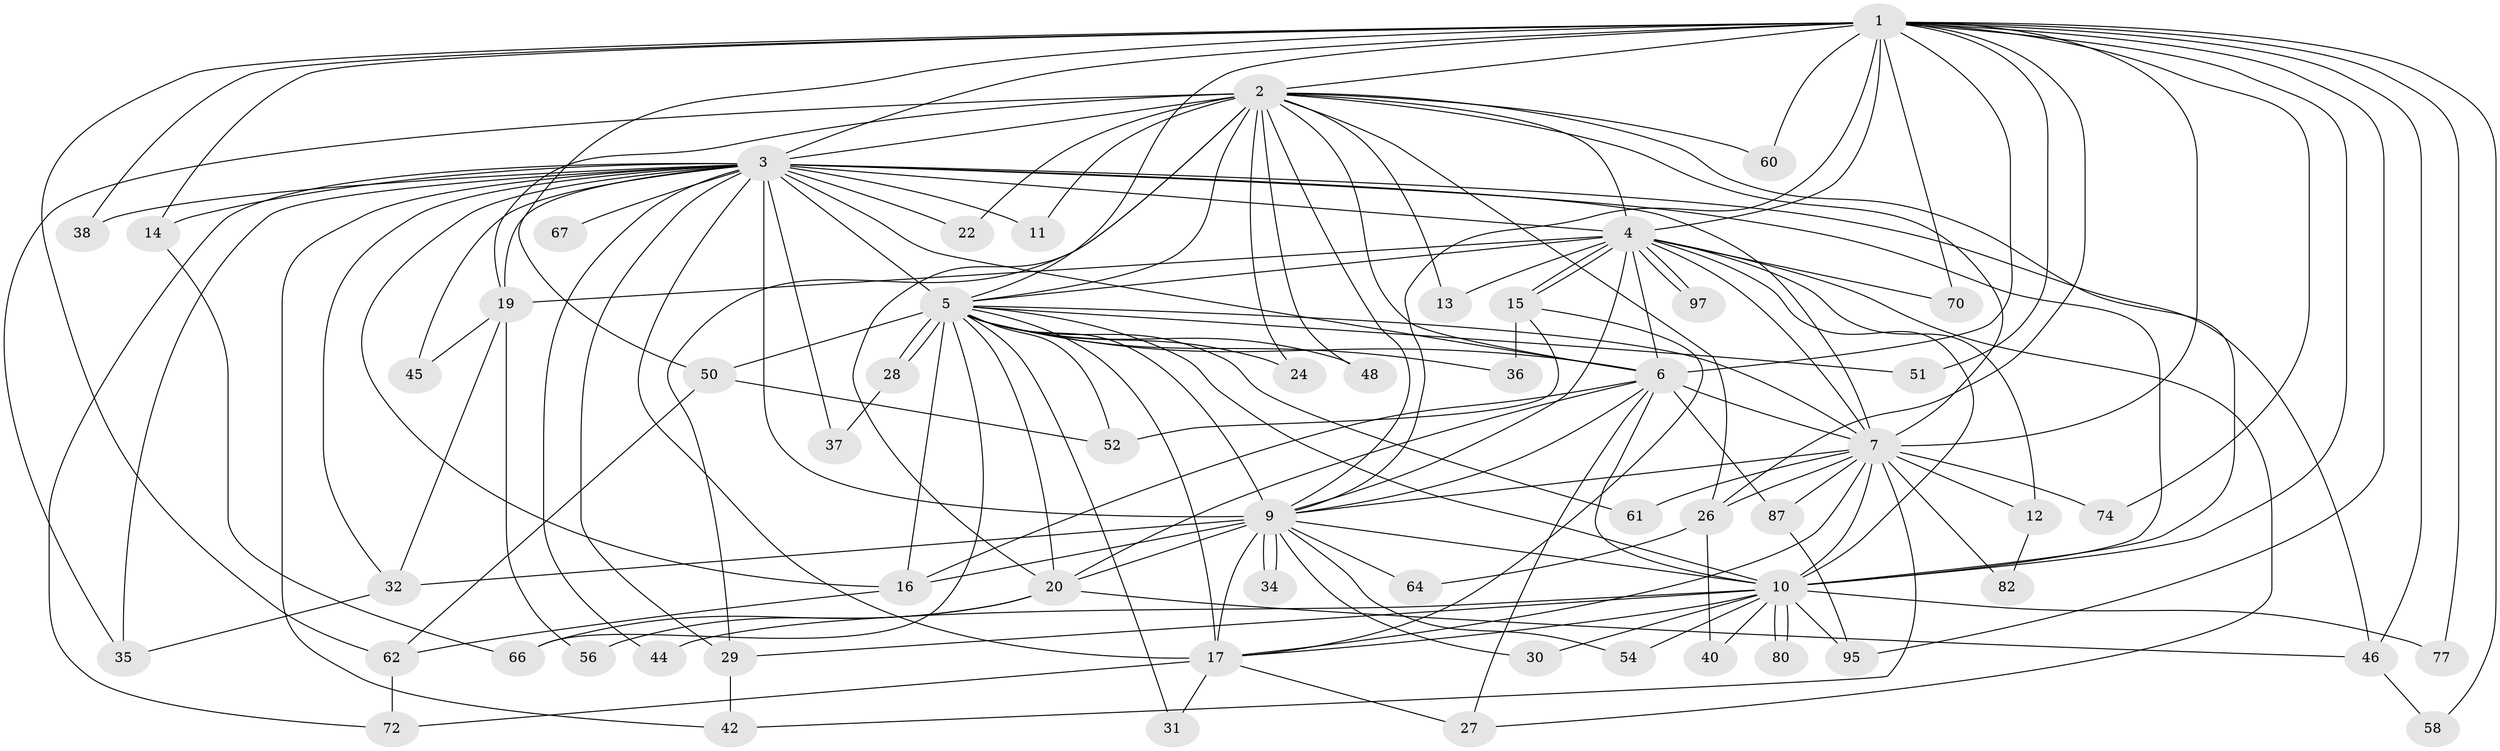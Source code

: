 // original degree distribution, {26: 0.010101010101010102, 20: 0.020202020202020204, 25: 0.010101010101010102, 19: 0.020202020202020204, 23: 0.010101010101010102, 15: 0.010101010101010102, 18: 0.010101010101010102, 21: 0.010101010101010102, 2: 0.5252525252525253, 3: 0.2222222222222222, 4: 0.08080808080808081, 5: 0.050505050505050504, 7: 0.010101010101010102, 6: 0.010101010101010102}
// Generated by graph-tools (version 1.1) at 2025/17/03/04/25 18:17:56]
// undirected, 59 vertices, 156 edges
graph export_dot {
graph [start="1"]
  node [color=gray90,style=filled];
  1 [super="+68"];
  2;
  3 [super="+53+8+73+23+65"];
  4;
  5;
  6 [super="+63"];
  7;
  9 [super="+18+43+39"];
  10;
  11;
  12;
  13;
  14;
  15;
  16 [super="+79"];
  17 [super="+89+55"];
  19 [super="+83+69"];
  20 [super="+21"];
  22;
  24;
  26 [super="+57"];
  27;
  28;
  29 [super="+41"];
  30;
  31;
  32;
  34;
  35 [super="+92"];
  36;
  37;
  38;
  40;
  42;
  44;
  45;
  46 [super="+86"];
  48;
  50;
  51;
  52 [super="+76"];
  54;
  56;
  58;
  60;
  61;
  62 [super="+71"];
  64;
  66 [super="+75"];
  67;
  70;
  72;
  74;
  77;
  80;
  82;
  87;
  95 [super="+96"];
  97;
  1 -- 2;
  1 -- 3 [weight=3];
  1 -- 4;
  1 -- 5;
  1 -- 6 [weight=2];
  1 -- 7;
  1 -- 9;
  1 -- 10;
  1 -- 14;
  1 -- 26;
  1 -- 38;
  1 -- 50;
  1 -- 51;
  1 -- 58;
  1 -- 60;
  1 -- 62 [weight=2];
  1 -- 70;
  1 -- 74;
  1 -- 77;
  1 -- 95;
  1 -- 46 [weight=2];
  2 -- 3 [weight=2];
  2 -- 4;
  2 -- 5;
  2 -- 6;
  2 -- 7;
  2 -- 9;
  2 -- 10;
  2 -- 11;
  2 -- 13;
  2 -- 19;
  2 -- 22;
  2 -- 24;
  2 -- 26;
  2 -- 48;
  2 -- 60;
  2 -- 29;
  2 -- 20;
  2 -- 35;
  3 -- 4 [weight=2];
  3 -- 5 [weight=2];
  3 -- 6 [weight=4];
  3 -- 7 [weight=2];
  3 -- 9 [weight=5];
  3 -- 10 [weight=3];
  3 -- 17;
  3 -- 19 [weight=2];
  3 -- 22;
  3 -- 29 [weight=2];
  3 -- 42;
  3 -- 46;
  3 -- 72;
  3 -- 16;
  3 -- 67 [weight=2];
  3 -- 11;
  3 -- 14 [weight=2];
  3 -- 32;
  3 -- 35;
  3 -- 37;
  3 -- 38 [weight=2];
  3 -- 44;
  3 -- 45;
  4 -- 5;
  4 -- 6;
  4 -- 7;
  4 -- 9 [weight=2];
  4 -- 10;
  4 -- 12;
  4 -- 13;
  4 -- 15;
  4 -- 15;
  4 -- 27;
  4 -- 70;
  4 -- 97;
  4 -- 97;
  4 -- 19;
  5 -- 6;
  5 -- 7;
  5 -- 9;
  5 -- 10;
  5 -- 16;
  5 -- 20;
  5 -- 24;
  5 -- 28;
  5 -- 28;
  5 -- 31;
  5 -- 36;
  5 -- 48;
  5 -- 50;
  5 -- 51;
  5 -- 61;
  5 -- 17;
  5 -- 66;
  5 -- 52;
  6 -- 7;
  6 -- 9;
  6 -- 10;
  6 -- 16;
  6 -- 20;
  6 -- 27;
  6 -- 87;
  7 -- 9 [weight=2];
  7 -- 10;
  7 -- 12;
  7 -- 42;
  7 -- 61;
  7 -- 74;
  7 -- 82;
  7 -- 87;
  7 -- 26;
  7 -- 17;
  9 -- 10;
  9 -- 30;
  9 -- 34;
  9 -- 34;
  9 -- 64;
  9 -- 16;
  9 -- 32;
  9 -- 17;
  9 -- 54;
  9 -- 20;
  10 -- 29;
  10 -- 30;
  10 -- 40;
  10 -- 44;
  10 -- 54;
  10 -- 77;
  10 -- 80;
  10 -- 80;
  10 -- 95;
  10 -- 17;
  12 -- 82;
  14 -- 66;
  15 -- 17;
  15 -- 36;
  15 -- 52;
  16 -- 62;
  17 -- 31;
  17 -- 27;
  17 -- 72;
  19 -- 32;
  19 -- 45;
  19 -- 56;
  20 -- 46;
  20 -- 66;
  20 -- 56;
  26 -- 40;
  26 -- 64;
  28 -- 37;
  29 -- 42;
  32 -- 35;
  46 -- 58;
  50 -- 52;
  50 -- 62;
  62 -- 72;
  87 -- 95;
}
